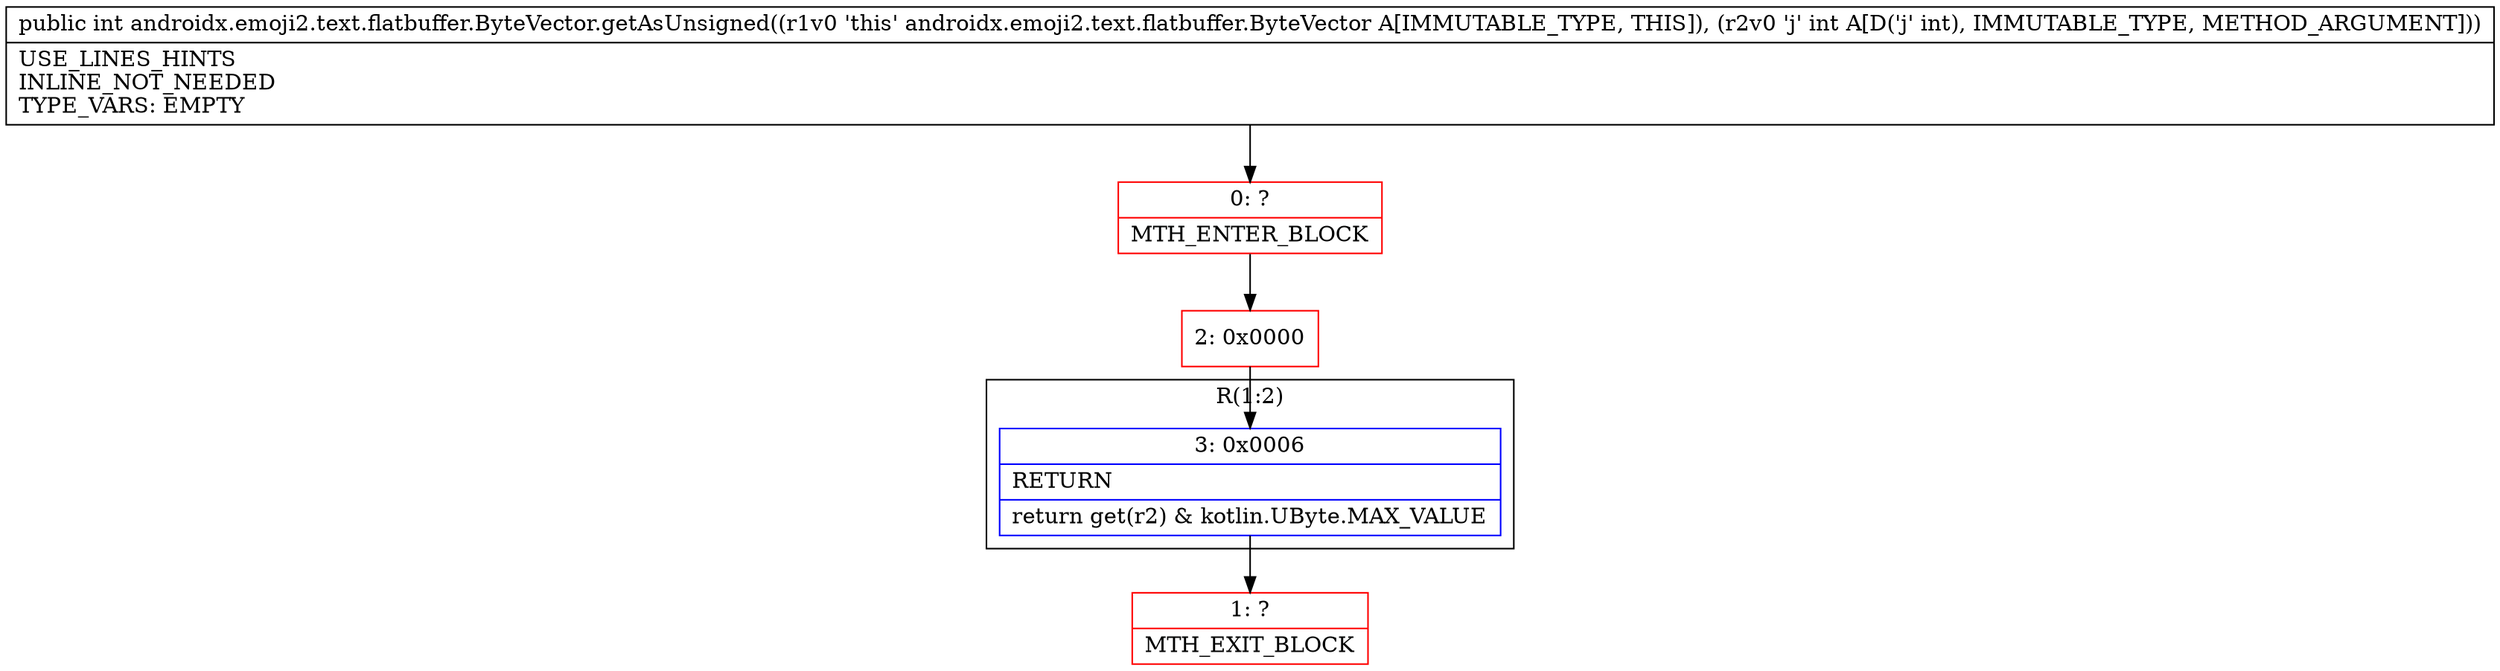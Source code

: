 digraph "CFG forandroidx.emoji2.text.flatbuffer.ByteVector.getAsUnsigned(I)I" {
subgraph cluster_Region_1583386649 {
label = "R(1:2)";
node [shape=record,color=blue];
Node_3 [shape=record,label="{3\:\ 0x0006|RETURN\l|return get(r2) & kotlin.UByte.MAX_VALUE\l}"];
}
Node_0 [shape=record,color=red,label="{0\:\ ?|MTH_ENTER_BLOCK\l}"];
Node_2 [shape=record,color=red,label="{2\:\ 0x0000}"];
Node_1 [shape=record,color=red,label="{1\:\ ?|MTH_EXIT_BLOCK\l}"];
MethodNode[shape=record,label="{public int androidx.emoji2.text.flatbuffer.ByteVector.getAsUnsigned((r1v0 'this' androidx.emoji2.text.flatbuffer.ByteVector A[IMMUTABLE_TYPE, THIS]), (r2v0 'j' int A[D('j' int), IMMUTABLE_TYPE, METHOD_ARGUMENT]))  | USE_LINES_HINTS\lINLINE_NOT_NEEDED\lTYPE_VARS: EMPTY\l}"];
MethodNode -> Node_0;Node_3 -> Node_1;
Node_0 -> Node_2;
Node_2 -> Node_3;
}

